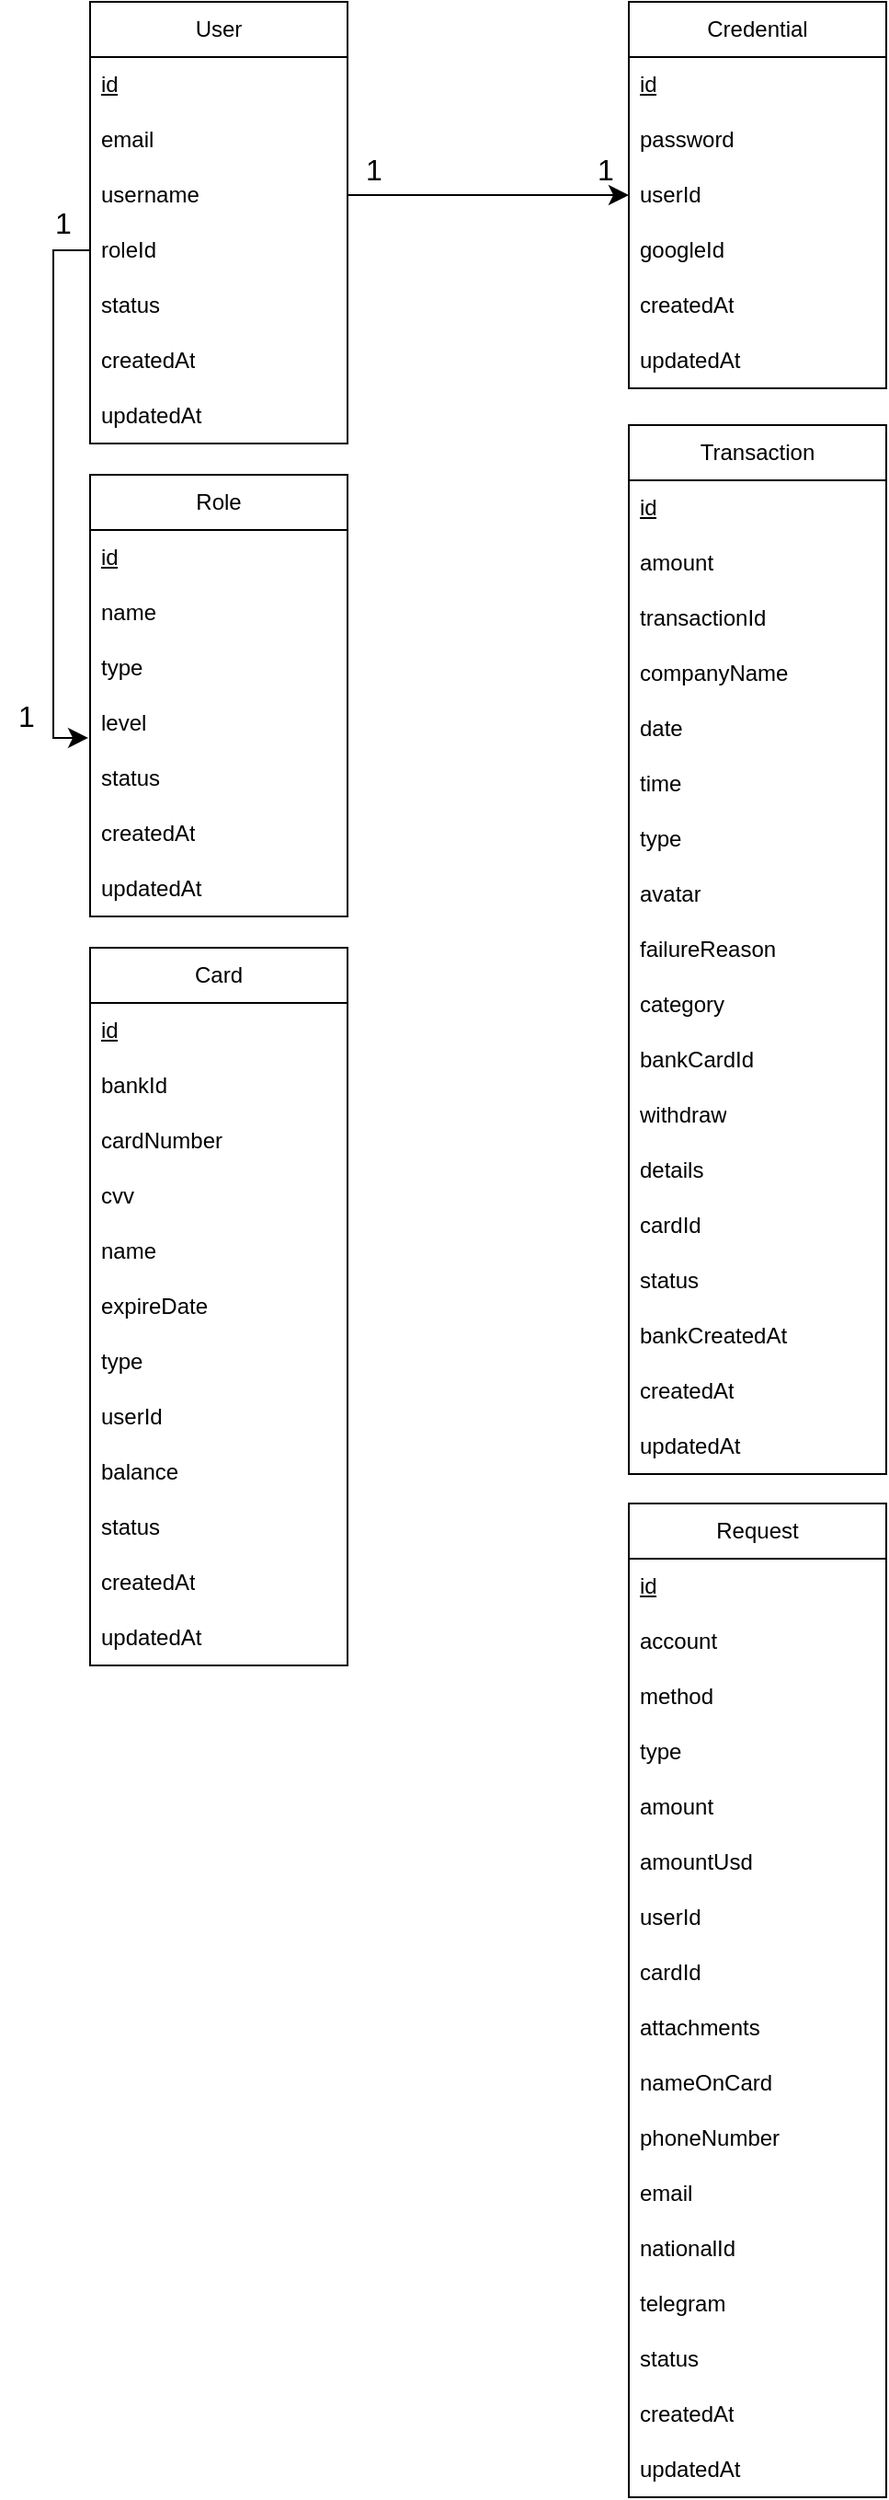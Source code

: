<mxfile version="25.0.1">
  <diagram name="Page-1" id="DDMu5dwLkZlkA1VfnlSp">
    <mxGraphModel dx="1282" dy="524" grid="0" gridSize="10" guides="1" tooltips="1" connect="1" arrows="1" fold="1" page="0" pageScale="1" pageWidth="850" pageHeight="1100" math="0" shadow="0">
      <root>
        <mxCell id="0" />
        <mxCell id="1" parent="0" />
        <mxCell id="Aj4imTkLLQi4B01C2DZF-1" value="User" style="swimlane;fontStyle=0;childLayout=stackLayout;horizontal=1;startSize=30;horizontalStack=0;resizeParent=1;resizeParentMax=0;resizeLast=0;collapsible=1;marginBottom=0;whiteSpace=wrap;html=1;" vertex="1" parent="1">
          <mxGeometry x="-257" y="9" width="140" height="240" as="geometry" />
        </mxCell>
        <mxCell id="Aj4imTkLLQi4B01C2DZF-2" value="&lt;u&gt;id&lt;/u&gt;" style="text;strokeColor=none;fillColor=none;align=left;verticalAlign=middle;spacingLeft=4;spacingRight=4;overflow=hidden;points=[[0,0.5],[1,0.5]];portConstraint=eastwest;rotatable=0;whiteSpace=wrap;html=1;" vertex="1" parent="Aj4imTkLLQi4B01C2DZF-1">
          <mxGeometry y="30" width="140" height="30" as="geometry" />
        </mxCell>
        <mxCell id="Aj4imTkLLQi4B01C2DZF-3" value="email" style="text;strokeColor=none;fillColor=none;align=left;verticalAlign=middle;spacingLeft=4;spacingRight=4;overflow=hidden;points=[[0,0.5],[1,0.5]];portConstraint=eastwest;rotatable=0;whiteSpace=wrap;html=1;" vertex="1" parent="Aj4imTkLLQi4B01C2DZF-1">
          <mxGeometry y="60" width="140" height="30" as="geometry" />
        </mxCell>
        <mxCell id="Aj4imTkLLQi4B01C2DZF-4" value="username" style="text;strokeColor=none;fillColor=none;align=left;verticalAlign=middle;spacingLeft=4;spacingRight=4;overflow=hidden;points=[[0,0.5],[1,0.5]];portConstraint=eastwest;rotatable=0;whiteSpace=wrap;html=1;" vertex="1" parent="Aj4imTkLLQi4B01C2DZF-1">
          <mxGeometry y="90" width="140" height="30" as="geometry" />
        </mxCell>
        <mxCell id="Aj4imTkLLQi4B01C2DZF-5" value="roleId" style="text;strokeColor=none;fillColor=none;align=left;verticalAlign=middle;spacingLeft=4;spacingRight=4;overflow=hidden;points=[[0,0.5],[1,0.5]];portConstraint=eastwest;rotatable=0;whiteSpace=wrap;html=1;" vertex="1" parent="Aj4imTkLLQi4B01C2DZF-1">
          <mxGeometry y="120" width="140" height="30" as="geometry" />
        </mxCell>
        <mxCell id="Aj4imTkLLQi4B01C2DZF-6" value="status" style="text;strokeColor=none;fillColor=none;align=left;verticalAlign=middle;spacingLeft=4;spacingRight=4;overflow=hidden;points=[[0,0.5],[1,0.5]];portConstraint=eastwest;rotatable=0;whiteSpace=wrap;html=1;" vertex="1" parent="Aj4imTkLLQi4B01C2DZF-1">
          <mxGeometry y="150" width="140" height="30" as="geometry" />
        </mxCell>
        <mxCell id="Aj4imTkLLQi4B01C2DZF-7" value="createdAt" style="text;strokeColor=none;fillColor=none;align=left;verticalAlign=middle;spacingLeft=4;spacingRight=4;overflow=hidden;points=[[0,0.5],[1,0.5]];portConstraint=eastwest;rotatable=0;whiteSpace=wrap;html=1;" vertex="1" parent="Aj4imTkLLQi4B01C2DZF-1">
          <mxGeometry y="180" width="140" height="30" as="geometry" />
        </mxCell>
        <mxCell id="Aj4imTkLLQi4B01C2DZF-8" value="updatedAt" style="text;strokeColor=none;fillColor=none;align=left;verticalAlign=middle;spacingLeft=4;spacingRight=4;overflow=hidden;points=[[0,0.5],[1,0.5]];portConstraint=eastwest;rotatable=0;whiteSpace=wrap;html=1;" vertex="1" parent="Aj4imTkLLQi4B01C2DZF-1">
          <mxGeometry y="210" width="140" height="30" as="geometry" />
        </mxCell>
        <mxCell id="Aj4imTkLLQi4B01C2DZF-9" value="Credential" style="swimlane;fontStyle=0;childLayout=stackLayout;horizontal=1;startSize=30;horizontalStack=0;resizeParent=1;resizeParentMax=0;resizeLast=0;collapsible=1;marginBottom=0;whiteSpace=wrap;html=1;" vertex="1" parent="1">
          <mxGeometry x="36" y="9" width="140" height="210" as="geometry" />
        </mxCell>
        <mxCell id="Aj4imTkLLQi4B01C2DZF-10" value="&lt;u&gt;id&lt;/u&gt;" style="text;strokeColor=none;fillColor=none;align=left;verticalAlign=middle;spacingLeft=4;spacingRight=4;overflow=hidden;points=[[0,0.5],[1,0.5]];portConstraint=eastwest;rotatable=0;whiteSpace=wrap;html=1;" vertex="1" parent="Aj4imTkLLQi4B01C2DZF-9">
          <mxGeometry y="30" width="140" height="30" as="geometry" />
        </mxCell>
        <mxCell id="Aj4imTkLLQi4B01C2DZF-11" value="password" style="text;strokeColor=none;fillColor=none;align=left;verticalAlign=middle;spacingLeft=4;spacingRight=4;overflow=hidden;points=[[0,0.5],[1,0.5]];portConstraint=eastwest;rotatable=0;whiteSpace=wrap;html=1;" vertex="1" parent="Aj4imTkLLQi4B01C2DZF-9">
          <mxGeometry y="60" width="140" height="30" as="geometry" />
        </mxCell>
        <mxCell id="Aj4imTkLLQi4B01C2DZF-12" value="userId" style="text;strokeColor=none;fillColor=none;align=left;verticalAlign=middle;spacingLeft=4;spacingRight=4;overflow=hidden;points=[[0,0.5],[1,0.5]];portConstraint=eastwest;rotatable=0;whiteSpace=wrap;html=1;" vertex="1" parent="Aj4imTkLLQi4B01C2DZF-9">
          <mxGeometry y="90" width="140" height="30" as="geometry" />
        </mxCell>
        <mxCell id="Aj4imTkLLQi4B01C2DZF-14" value="googleId" style="text;strokeColor=none;fillColor=none;align=left;verticalAlign=middle;spacingLeft=4;spacingRight=4;overflow=hidden;points=[[0,0.5],[1,0.5]];portConstraint=eastwest;rotatable=0;whiteSpace=wrap;html=1;" vertex="1" parent="Aj4imTkLLQi4B01C2DZF-9">
          <mxGeometry y="120" width="140" height="30" as="geometry" />
        </mxCell>
        <mxCell id="Aj4imTkLLQi4B01C2DZF-15" value="createdAt" style="text;strokeColor=none;fillColor=none;align=left;verticalAlign=middle;spacingLeft=4;spacingRight=4;overflow=hidden;points=[[0,0.5],[1,0.5]];portConstraint=eastwest;rotatable=0;whiteSpace=wrap;html=1;" vertex="1" parent="Aj4imTkLLQi4B01C2DZF-9">
          <mxGeometry y="150" width="140" height="30" as="geometry" />
        </mxCell>
        <mxCell id="Aj4imTkLLQi4B01C2DZF-16" value="updatedAt" style="text;strokeColor=none;fillColor=none;align=left;verticalAlign=middle;spacingLeft=4;spacingRight=4;overflow=hidden;points=[[0,0.5],[1,0.5]];portConstraint=eastwest;rotatable=0;whiteSpace=wrap;html=1;" vertex="1" parent="Aj4imTkLLQi4B01C2DZF-9">
          <mxGeometry y="180" width="140" height="30" as="geometry" />
        </mxCell>
        <mxCell id="Aj4imTkLLQi4B01C2DZF-17" style="edgeStyle=none;curved=1;rounded=0;orthogonalLoop=1;jettySize=auto;html=1;exitX=1;exitY=0.5;exitDx=0;exitDy=0;entryX=0;entryY=0.5;entryDx=0;entryDy=0;fontSize=12;startSize=8;endSize=8;" edge="1" parent="1" source="Aj4imTkLLQi4B01C2DZF-4" target="Aj4imTkLLQi4B01C2DZF-12">
          <mxGeometry relative="1" as="geometry" />
        </mxCell>
        <mxCell id="Aj4imTkLLQi4B01C2DZF-18" value="1" style="text;html=1;align=center;verticalAlign=middle;resizable=0;points=[];autosize=1;strokeColor=none;fillColor=none;fontSize=16;" vertex="1" parent="1">
          <mxGeometry x="-117" y="84" width="27" height="31" as="geometry" />
        </mxCell>
        <mxCell id="Aj4imTkLLQi4B01C2DZF-19" value="1" style="text;html=1;align=center;verticalAlign=middle;resizable=0;points=[];autosize=1;strokeColor=none;fillColor=none;fontSize=16;" vertex="1" parent="1">
          <mxGeometry x="9" y="84" width="27" height="31" as="geometry" />
        </mxCell>
        <mxCell id="Aj4imTkLLQi4B01C2DZF-20" value="Card" style="swimlane;fontStyle=0;childLayout=stackLayout;horizontal=1;startSize=30;horizontalStack=0;resizeParent=1;resizeParentMax=0;resizeLast=0;collapsible=1;marginBottom=0;whiteSpace=wrap;html=1;" vertex="1" parent="1">
          <mxGeometry x="-257" y="523" width="140" height="390" as="geometry" />
        </mxCell>
        <mxCell id="Aj4imTkLLQi4B01C2DZF-21" value="&lt;u&gt;id&lt;/u&gt;" style="text;strokeColor=none;fillColor=none;align=left;verticalAlign=middle;spacingLeft=4;spacingRight=4;overflow=hidden;points=[[0,0.5],[1,0.5]];portConstraint=eastwest;rotatable=0;whiteSpace=wrap;html=1;" vertex="1" parent="Aj4imTkLLQi4B01C2DZF-20">
          <mxGeometry y="30" width="140" height="30" as="geometry" />
        </mxCell>
        <mxCell id="Aj4imTkLLQi4B01C2DZF-22" value="bankId" style="text;strokeColor=none;fillColor=none;align=left;verticalAlign=middle;spacingLeft=4;spacingRight=4;overflow=hidden;points=[[0,0.5],[1,0.5]];portConstraint=eastwest;rotatable=0;whiteSpace=wrap;html=1;" vertex="1" parent="Aj4imTkLLQi4B01C2DZF-20">
          <mxGeometry y="60" width="140" height="30" as="geometry" />
        </mxCell>
        <mxCell id="Aj4imTkLLQi4B01C2DZF-23" value="cardNumber" style="text;strokeColor=none;fillColor=none;align=left;verticalAlign=middle;spacingLeft=4;spacingRight=4;overflow=hidden;points=[[0,0.5],[1,0.5]];portConstraint=eastwest;rotatable=0;whiteSpace=wrap;html=1;" vertex="1" parent="Aj4imTkLLQi4B01C2DZF-20">
          <mxGeometry y="90" width="140" height="30" as="geometry" />
        </mxCell>
        <mxCell id="Aj4imTkLLQi4B01C2DZF-24" value="cvv" style="text;strokeColor=none;fillColor=none;align=left;verticalAlign=middle;spacingLeft=4;spacingRight=4;overflow=hidden;points=[[0,0.5],[1,0.5]];portConstraint=eastwest;rotatable=0;whiteSpace=wrap;html=1;" vertex="1" parent="Aj4imTkLLQi4B01C2DZF-20">
          <mxGeometry y="120" width="140" height="30" as="geometry" />
        </mxCell>
        <mxCell id="Aj4imTkLLQi4B01C2DZF-25" value="name" style="text;strokeColor=none;fillColor=none;align=left;verticalAlign=middle;spacingLeft=4;spacingRight=4;overflow=hidden;points=[[0,0.5],[1,0.5]];portConstraint=eastwest;rotatable=0;whiteSpace=wrap;html=1;" vertex="1" parent="Aj4imTkLLQi4B01C2DZF-20">
          <mxGeometry y="150" width="140" height="30" as="geometry" />
        </mxCell>
        <mxCell id="Aj4imTkLLQi4B01C2DZF-26" value="expireDate" style="text;strokeColor=none;fillColor=none;align=left;verticalAlign=middle;spacingLeft=4;spacingRight=4;overflow=hidden;points=[[0,0.5],[1,0.5]];portConstraint=eastwest;rotatable=0;whiteSpace=wrap;html=1;" vertex="1" parent="Aj4imTkLLQi4B01C2DZF-20">
          <mxGeometry y="180" width="140" height="30" as="geometry" />
        </mxCell>
        <mxCell id="Aj4imTkLLQi4B01C2DZF-27" value="type" style="text;strokeColor=none;fillColor=none;align=left;verticalAlign=middle;spacingLeft=4;spacingRight=4;overflow=hidden;points=[[0,0.5],[1,0.5]];portConstraint=eastwest;rotatable=0;whiteSpace=wrap;html=1;" vertex="1" parent="Aj4imTkLLQi4B01C2DZF-20">
          <mxGeometry y="210" width="140" height="30" as="geometry" />
        </mxCell>
        <mxCell id="Aj4imTkLLQi4B01C2DZF-28" value="userId" style="text;strokeColor=none;fillColor=none;align=left;verticalAlign=middle;spacingLeft=4;spacingRight=4;overflow=hidden;points=[[0,0.5],[1,0.5]];portConstraint=eastwest;rotatable=0;whiteSpace=wrap;html=1;" vertex="1" parent="Aj4imTkLLQi4B01C2DZF-20">
          <mxGeometry y="240" width="140" height="30" as="geometry" />
        </mxCell>
        <mxCell id="Aj4imTkLLQi4B01C2DZF-29" value="balance" style="text;strokeColor=none;fillColor=none;align=left;verticalAlign=middle;spacingLeft=4;spacingRight=4;overflow=hidden;points=[[0,0.5],[1,0.5]];portConstraint=eastwest;rotatable=0;whiteSpace=wrap;html=1;" vertex="1" parent="Aj4imTkLLQi4B01C2DZF-20">
          <mxGeometry y="270" width="140" height="30" as="geometry" />
        </mxCell>
        <mxCell id="Aj4imTkLLQi4B01C2DZF-30" value="status" style="text;strokeColor=none;fillColor=none;align=left;verticalAlign=middle;spacingLeft=4;spacingRight=4;overflow=hidden;points=[[0,0.5],[1,0.5]];portConstraint=eastwest;rotatable=0;whiteSpace=wrap;html=1;" vertex="1" parent="Aj4imTkLLQi4B01C2DZF-20">
          <mxGeometry y="300" width="140" height="30" as="geometry" />
        </mxCell>
        <mxCell id="Aj4imTkLLQi4B01C2DZF-31" value="createdAt" style="text;strokeColor=none;fillColor=none;align=left;verticalAlign=middle;spacingLeft=4;spacingRight=4;overflow=hidden;points=[[0,0.5],[1,0.5]];portConstraint=eastwest;rotatable=0;whiteSpace=wrap;html=1;" vertex="1" parent="Aj4imTkLLQi4B01C2DZF-20">
          <mxGeometry y="330" width="140" height="30" as="geometry" />
        </mxCell>
        <mxCell id="Aj4imTkLLQi4B01C2DZF-32" value="updatedAt" style="text;strokeColor=none;fillColor=none;align=left;verticalAlign=middle;spacingLeft=4;spacingRight=4;overflow=hidden;points=[[0,0.5],[1,0.5]];portConstraint=eastwest;rotatable=0;whiteSpace=wrap;html=1;" vertex="1" parent="Aj4imTkLLQi4B01C2DZF-20">
          <mxGeometry y="360" width="140" height="30" as="geometry" />
        </mxCell>
        <mxCell id="Aj4imTkLLQi4B01C2DZF-33" value="Transaction" style="swimlane;fontStyle=0;childLayout=stackLayout;horizontal=1;startSize=30;horizontalStack=0;resizeParent=1;resizeParentMax=0;resizeLast=0;collapsible=1;marginBottom=0;whiteSpace=wrap;html=1;" vertex="1" parent="1">
          <mxGeometry x="36" y="239" width="140" height="570" as="geometry" />
        </mxCell>
        <mxCell id="Aj4imTkLLQi4B01C2DZF-34" value="&lt;u&gt;id&lt;/u&gt;" style="text;strokeColor=none;fillColor=none;align=left;verticalAlign=middle;spacingLeft=4;spacingRight=4;overflow=hidden;points=[[0,0.5],[1,0.5]];portConstraint=eastwest;rotatable=0;whiteSpace=wrap;html=1;" vertex="1" parent="Aj4imTkLLQi4B01C2DZF-33">
          <mxGeometry y="30" width="140" height="30" as="geometry" />
        </mxCell>
        <mxCell id="Aj4imTkLLQi4B01C2DZF-35" value="amount" style="text;strokeColor=none;fillColor=none;align=left;verticalAlign=middle;spacingLeft=4;spacingRight=4;overflow=hidden;points=[[0,0.5],[1,0.5]];portConstraint=eastwest;rotatable=0;whiteSpace=wrap;html=1;" vertex="1" parent="Aj4imTkLLQi4B01C2DZF-33">
          <mxGeometry y="60" width="140" height="30" as="geometry" />
        </mxCell>
        <mxCell id="Aj4imTkLLQi4B01C2DZF-36" value="transactionId" style="text;strokeColor=none;fillColor=none;align=left;verticalAlign=middle;spacingLeft=4;spacingRight=4;overflow=hidden;points=[[0,0.5],[1,0.5]];portConstraint=eastwest;rotatable=0;whiteSpace=wrap;html=1;" vertex="1" parent="Aj4imTkLLQi4B01C2DZF-33">
          <mxGeometry y="90" width="140" height="30" as="geometry" />
        </mxCell>
        <mxCell id="Aj4imTkLLQi4B01C2DZF-37" value="companyName" style="text;strokeColor=none;fillColor=none;align=left;verticalAlign=middle;spacingLeft=4;spacingRight=4;overflow=hidden;points=[[0,0.5],[1,0.5]];portConstraint=eastwest;rotatable=0;whiteSpace=wrap;html=1;" vertex="1" parent="Aj4imTkLLQi4B01C2DZF-33">
          <mxGeometry y="120" width="140" height="30" as="geometry" />
        </mxCell>
        <mxCell id="Aj4imTkLLQi4B01C2DZF-38" value="date" style="text;strokeColor=none;fillColor=none;align=left;verticalAlign=middle;spacingLeft=4;spacingRight=4;overflow=hidden;points=[[0,0.5],[1,0.5]];portConstraint=eastwest;rotatable=0;whiteSpace=wrap;html=1;" vertex="1" parent="Aj4imTkLLQi4B01C2DZF-33">
          <mxGeometry y="150" width="140" height="30" as="geometry" />
        </mxCell>
        <mxCell id="Aj4imTkLLQi4B01C2DZF-39" value="time" style="text;strokeColor=none;fillColor=none;align=left;verticalAlign=middle;spacingLeft=4;spacingRight=4;overflow=hidden;points=[[0,0.5],[1,0.5]];portConstraint=eastwest;rotatable=0;whiteSpace=wrap;html=1;" vertex="1" parent="Aj4imTkLLQi4B01C2DZF-33">
          <mxGeometry y="180" width="140" height="30" as="geometry" />
        </mxCell>
        <mxCell id="Aj4imTkLLQi4B01C2DZF-40" value="type" style="text;strokeColor=none;fillColor=none;align=left;verticalAlign=middle;spacingLeft=4;spacingRight=4;overflow=hidden;points=[[0,0.5],[1,0.5]];portConstraint=eastwest;rotatable=0;whiteSpace=wrap;html=1;" vertex="1" parent="Aj4imTkLLQi4B01C2DZF-33">
          <mxGeometry y="210" width="140" height="30" as="geometry" />
        </mxCell>
        <mxCell id="Aj4imTkLLQi4B01C2DZF-41" value="avatar" style="text;strokeColor=none;fillColor=none;align=left;verticalAlign=middle;spacingLeft=4;spacingRight=4;overflow=hidden;points=[[0,0.5],[1,0.5]];portConstraint=eastwest;rotatable=0;whiteSpace=wrap;html=1;" vertex="1" parent="Aj4imTkLLQi4B01C2DZF-33">
          <mxGeometry y="240" width="140" height="30" as="geometry" />
        </mxCell>
        <mxCell id="Aj4imTkLLQi4B01C2DZF-42" value="failureReason" style="text;strokeColor=none;fillColor=none;align=left;verticalAlign=middle;spacingLeft=4;spacingRight=4;overflow=hidden;points=[[0,0.5],[1,0.5]];portConstraint=eastwest;rotatable=0;whiteSpace=wrap;html=1;" vertex="1" parent="Aj4imTkLLQi4B01C2DZF-33">
          <mxGeometry y="270" width="140" height="30" as="geometry" />
        </mxCell>
        <mxCell id="Aj4imTkLLQi4B01C2DZF-43" value="category" style="text;strokeColor=none;fillColor=none;align=left;verticalAlign=middle;spacingLeft=4;spacingRight=4;overflow=hidden;points=[[0,0.5],[1,0.5]];portConstraint=eastwest;rotatable=0;whiteSpace=wrap;html=1;" vertex="1" parent="Aj4imTkLLQi4B01C2DZF-33">
          <mxGeometry y="300" width="140" height="30" as="geometry" />
        </mxCell>
        <mxCell id="Aj4imTkLLQi4B01C2DZF-44" value="bankCardId" style="text;strokeColor=none;fillColor=none;align=left;verticalAlign=middle;spacingLeft=4;spacingRight=4;overflow=hidden;points=[[0,0.5],[1,0.5]];portConstraint=eastwest;rotatable=0;whiteSpace=wrap;html=1;" vertex="1" parent="Aj4imTkLLQi4B01C2DZF-33">
          <mxGeometry y="330" width="140" height="30" as="geometry" />
        </mxCell>
        <mxCell id="Aj4imTkLLQi4B01C2DZF-45" value="withdraw" style="text;strokeColor=none;fillColor=none;align=left;verticalAlign=middle;spacingLeft=4;spacingRight=4;overflow=hidden;points=[[0,0.5],[1,0.5]];portConstraint=eastwest;rotatable=0;whiteSpace=wrap;html=1;" vertex="1" parent="Aj4imTkLLQi4B01C2DZF-33">
          <mxGeometry y="360" width="140" height="30" as="geometry" />
        </mxCell>
        <mxCell id="Aj4imTkLLQi4B01C2DZF-46" value="details" style="text;strokeColor=none;fillColor=none;align=left;verticalAlign=middle;spacingLeft=4;spacingRight=4;overflow=hidden;points=[[0,0.5],[1,0.5]];portConstraint=eastwest;rotatable=0;whiteSpace=wrap;html=1;" vertex="1" parent="Aj4imTkLLQi4B01C2DZF-33">
          <mxGeometry y="390" width="140" height="30" as="geometry" />
        </mxCell>
        <mxCell id="Aj4imTkLLQi4B01C2DZF-47" value="cardId" style="text;strokeColor=none;fillColor=none;align=left;verticalAlign=middle;spacingLeft=4;spacingRight=4;overflow=hidden;points=[[0,0.5],[1,0.5]];portConstraint=eastwest;rotatable=0;whiteSpace=wrap;html=1;" vertex="1" parent="Aj4imTkLLQi4B01C2DZF-33">
          <mxGeometry y="420" width="140" height="30" as="geometry" />
        </mxCell>
        <mxCell id="Aj4imTkLLQi4B01C2DZF-48" value="status" style="text;strokeColor=none;fillColor=none;align=left;verticalAlign=middle;spacingLeft=4;spacingRight=4;overflow=hidden;points=[[0,0.5],[1,0.5]];portConstraint=eastwest;rotatable=0;whiteSpace=wrap;html=1;" vertex="1" parent="Aj4imTkLLQi4B01C2DZF-33">
          <mxGeometry y="450" width="140" height="30" as="geometry" />
        </mxCell>
        <mxCell id="Aj4imTkLLQi4B01C2DZF-49" value="bankCreatedAt" style="text;strokeColor=none;fillColor=none;align=left;verticalAlign=middle;spacingLeft=4;spacingRight=4;overflow=hidden;points=[[0,0.5],[1,0.5]];portConstraint=eastwest;rotatable=0;whiteSpace=wrap;html=1;" vertex="1" parent="Aj4imTkLLQi4B01C2DZF-33">
          <mxGeometry y="480" width="140" height="30" as="geometry" />
        </mxCell>
        <mxCell id="Aj4imTkLLQi4B01C2DZF-50" value="createdAt" style="text;strokeColor=none;fillColor=none;align=left;verticalAlign=middle;spacingLeft=4;spacingRight=4;overflow=hidden;points=[[0,0.5],[1,0.5]];portConstraint=eastwest;rotatable=0;whiteSpace=wrap;html=1;" vertex="1" parent="Aj4imTkLLQi4B01C2DZF-33">
          <mxGeometry y="510" width="140" height="30" as="geometry" />
        </mxCell>
        <mxCell id="Aj4imTkLLQi4B01C2DZF-51" value="updatedAt" style="text;strokeColor=none;fillColor=none;align=left;verticalAlign=middle;spacingLeft=4;spacingRight=4;overflow=hidden;points=[[0,0.5],[1,0.5]];portConstraint=eastwest;rotatable=0;whiteSpace=wrap;html=1;" vertex="1" parent="Aj4imTkLLQi4B01C2DZF-33">
          <mxGeometry y="540" width="140" height="30" as="geometry" />
        </mxCell>
        <mxCell id="Aj4imTkLLQi4B01C2DZF-52" value="Role" style="swimlane;fontStyle=0;childLayout=stackLayout;horizontal=1;startSize=30;horizontalStack=0;resizeParent=1;resizeParentMax=0;resizeLast=0;collapsible=1;marginBottom=0;whiteSpace=wrap;html=1;" vertex="1" parent="1">
          <mxGeometry x="-257" y="266" width="140" height="240" as="geometry" />
        </mxCell>
        <mxCell id="Aj4imTkLLQi4B01C2DZF-53" value="&lt;u&gt;id&lt;/u&gt;" style="text;strokeColor=none;fillColor=none;align=left;verticalAlign=middle;spacingLeft=4;spacingRight=4;overflow=hidden;points=[[0,0.5],[1,0.5]];portConstraint=eastwest;rotatable=0;whiteSpace=wrap;html=1;" vertex="1" parent="Aj4imTkLLQi4B01C2DZF-52">
          <mxGeometry y="30" width="140" height="30" as="geometry" />
        </mxCell>
        <mxCell id="Aj4imTkLLQi4B01C2DZF-54" value="name" style="text;strokeColor=none;fillColor=none;align=left;verticalAlign=middle;spacingLeft=4;spacingRight=4;overflow=hidden;points=[[0,0.5],[1,0.5]];portConstraint=eastwest;rotatable=0;whiteSpace=wrap;html=1;" vertex="1" parent="Aj4imTkLLQi4B01C2DZF-52">
          <mxGeometry y="60" width="140" height="30" as="geometry" />
        </mxCell>
        <mxCell id="Aj4imTkLLQi4B01C2DZF-55" value="type" style="text;strokeColor=none;fillColor=none;align=left;verticalAlign=middle;spacingLeft=4;spacingRight=4;overflow=hidden;points=[[0,0.5],[1,0.5]];portConstraint=eastwest;rotatable=0;whiteSpace=wrap;html=1;" vertex="1" parent="Aj4imTkLLQi4B01C2DZF-52">
          <mxGeometry y="90" width="140" height="30" as="geometry" />
        </mxCell>
        <mxCell id="Aj4imTkLLQi4B01C2DZF-59" value="level" style="text;strokeColor=none;fillColor=none;align=left;verticalAlign=middle;spacingLeft=4;spacingRight=4;overflow=hidden;points=[[0,0.5],[1,0.5]];portConstraint=eastwest;rotatable=0;whiteSpace=wrap;html=1;" vertex="1" parent="Aj4imTkLLQi4B01C2DZF-52">
          <mxGeometry y="120" width="140" height="30" as="geometry" />
        </mxCell>
        <mxCell id="Aj4imTkLLQi4B01C2DZF-60" value="status" style="text;strokeColor=none;fillColor=none;align=left;verticalAlign=middle;spacingLeft=4;spacingRight=4;overflow=hidden;points=[[0,0.5],[1,0.5]];portConstraint=eastwest;rotatable=0;whiteSpace=wrap;html=1;" vertex="1" parent="Aj4imTkLLQi4B01C2DZF-52">
          <mxGeometry y="150" width="140" height="30" as="geometry" />
        </mxCell>
        <mxCell id="Aj4imTkLLQi4B01C2DZF-61" value="createdAt" style="text;strokeColor=none;fillColor=none;align=left;verticalAlign=middle;spacingLeft=4;spacingRight=4;overflow=hidden;points=[[0,0.5],[1,0.5]];portConstraint=eastwest;rotatable=0;whiteSpace=wrap;html=1;" vertex="1" parent="Aj4imTkLLQi4B01C2DZF-52">
          <mxGeometry y="180" width="140" height="30" as="geometry" />
        </mxCell>
        <mxCell id="Aj4imTkLLQi4B01C2DZF-62" value="updatedAt" style="text;strokeColor=none;fillColor=none;align=left;verticalAlign=middle;spacingLeft=4;spacingRight=4;overflow=hidden;points=[[0,0.5],[1,0.5]];portConstraint=eastwest;rotatable=0;whiteSpace=wrap;html=1;" vertex="1" parent="Aj4imTkLLQi4B01C2DZF-52">
          <mxGeometry y="210" width="140" height="30" as="geometry" />
        </mxCell>
        <mxCell id="Aj4imTkLLQi4B01C2DZF-63" value="Request" style="swimlane;fontStyle=0;childLayout=stackLayout;horizontal=1;startSize=30;horizontalStack=0;resizeParent=1;resizeParentMax=0;resizeLast=0;collapsible=1;marginBottom=0;whiteSpace=wrap;html=1;" vertex="1" parent="1">
          <mxGeometry x="36" y="825" width="140" height="540" as="geometry" />
        </mxCell>
        <mxCell id="Aj4imTkLLQi4B01C2DZF-64" value="&lt;u&gt;id&lt;/u&gt;" style="text;strokeColor=none;fillColor=none;align=left;verticalAlign=middle;spacingLeft=4;spacingRight=4;overflow=hidden;points=[[0,0.5],[1,0.5]];portConstraint=eastwest;rotatable=0;whiteSpace=wrap;html=1;" vertex="1" parent="Aj4imTkLLQi4B01C2DZF-63">
          <mxGeometry y="30" width="140" height="30" as="geometry" />
        </mxCell>
        <mxCell id="Aj4imTkLLQi4B01C2DZF-65" value="account" style="text;strokeColor=none;fillColor=none;align=left;verticalAlign=middle;spacingLeft=4;spacingRight=4;overflow=hidden;points=[[0,0.5],[1,0.5]];portConstraint=eastwest;rotatable=0;whiteSpace=wrap;html=1;" vertex="1" parent="Aj4imTkLLQi4B01C2DZF-63">
          <mxGeometry y="60" width="140" height="30" as="geometry" />
        </mxCell>
        <mxCell id="Aj4imTkLLQi4B01C2DZF-66" value="method" style="text;strokeColor=none;fillColor=none;align=left;verticalAlign=middle;spacingLeft=4;spacingRight=4;overflow=hidden;points=[[0,0.5],[1,0.5]];portConstraint=eastwest;rotatable=0;whiteSpace=wrap;html=1;" vertex="1" parent="Aj4imTkLLQi4B01C2DZF-63">
          <mxGeometry y="90" width="140" height="30" as="geometry" />
        </mxCell>
        <mxCell id="Aj4imTkLLQi4B01C2DZF-67" value="type" style="text;strokeColor=none;fillColor=none;align=left;verticalAlign=middle;spacingLeft=4;spacingRight=4;overflow=hidden;points=[[0,0.5],[1,0.5]];portConstraint=eastwest;rotatable=0;whiteSpace=wrap;html=1;" vertex="1" parent="Aj4imTkLLQi4B01C2DZF-63">
          <mxGeometry y="120" width="140" height="30" as="geometry" />
        </mxCell>
        <mxCell id="Aj4imTkLLQi4B01C2DZF-68" value="amount" style="text;strokeColor=none;fillColor=none;align=left;verticalAlign=middle;spacingLeft=4;spacingRight=4;overflow=hidden;points=[[0,0.5],[1,0.5]];portConstraint=eastwest;rotatable=0;whiteSpace=wrap;html=1;" vertex="1" parent="Aj4imTkLLQi4B01C2DZF-63">
          <mxGeometry y="150" width="140" height="30" as="geometry" />
        </mxCell>
        <mxCell id="Aj4imTkLLQi4B01C2DZF-69" value="amountUsd" style="text;strokeColor=none;fillColor=none;align=left;verticalAlign=middle;spacingLeft=4;spacingRight=4;overflow=hidden;points=[[0,0.5],[1,0.5]];portConstraint=eastwest;rotatable=0;whiteSpace=wrap;html=1;" vertex="1" parent="Aj4imTkLLQi4B01C2DZF-63">
          <mxGeometry y="180" width="140" height="30" as="geometry" />
        </mxCell>
        <mxCell id="Aj4imTkLLQi4B01C2DZF-70" value="userId" style="text;strokeColor=none;fillColor=none;align=left;verticalAlign=middle;spacingLeft=4;spacingRight=4;overflow=hidden;points=[[0,0.5],[1,0.5]];portConstraint=eastwest;rotatable=0;whiteSpace=wrap;html=1;" vertex="1" parent="Aj4imTkLLQi4B01C2DZF-63">
          <mxGeometry y="210" width="140" height="30" as="geometry" />
        </mxCell>
        <mxCell id="Aj4imTkLLQi4B01C2DZF-71" value="cardId" style="text;strokeColor=none;fillColor=none;align=left;verticalAlign=middle;spacingLeft=4;spacingRight=4;overflow=hidden;points=[[0,0.5],[1,0.5]];portConstraint=eastwest;rotatable=0;whiteSpace=wrap;html=1;" vertex="1" parent="Aj4imTkLLQi4B01C2DZF-63">
          <mxGeometry y="240" width="140" height="30" as="geometry" />
        </mxCell>
        <mxCell id="Aj4imTkLLQi4B01C2DZF-72" value="attachments" style="text;strokeColor=none;fillColor=none;align=left;verticalAlign=middle;spacingLeft=4;spacingRight=4;overflow=hidden;points=[[0,0.5],[1,0.5]];portConstraint=eastwest;rotatable=0;whiteSpace=wrap;html=1;" vertex="1" parent="Aj4imTkLLQi4B01C2DZF-63">
          <mxGeometry y="270" width="140" height="30" as="geometry" />
        </mxCell>
        <mxCell id="Aj4imTkLLQi4B01C2DZF-73" value="nameOnCard" style="text;strokeColor=none;fillColor=none;align=left;verticalAlign=middle;spacingLeft=4;spacingRight=4;overflow=hidden;points=[[0,0.5],[1,0.5]];portConstraint=eastwest;rotatable=0;whiteSpace=wrap;html=1;" vertex="1" parent="Aj4imTkLLQi4B01C2DZF-63">
          <mxGeometry y="300" width="140" height="30" as="geometry" />
        </mxCell>
        <mxCell id="Aj4imTkLLQi4B01C2DZF-74" value="phoneNumber" style="text;strokeColor=none;fillColor=none;align=left;verticalAlign=middle;spacingLeft=4;spacingRight=4;overflow=hidden;points=[[0,0.5],[1,0.5]];portConstraint=eastwest;rotatable=0;whiteSpace=wrap;html=1;" vertex="1" parent="Aj4imTkLLQi4B01C2DZF-63">
          <mxGeometry y="330" width="140" height="30" as="geometry" />
        </mxCell>
        <mxCell id="Aj4imTkLLQi4B01C2DZF-75" value="email" style="text;strokeColor=none;fillColor=none;align=left;verticalAlign=middle;spacingLeft=4;spacingRight=4;overflow=hidden;points=[[0,0.5],[1,0.5]];portConstraint=eastwest;rotatable=0;whiteSpace=wrap;html=1;" vertex="1" parent="Aj4imTkLLQi4B01C2DZF-63">
          <mxGeometry y="360" width="140" height="30" as="geometry" />
        </mxCell>
        <mxCell id="Aj4imTkLLQi4B01C2DZF-76" value="nationalId" style="text;strokeColor=none;fillColor=none;align=left;verticalAlign=middle;spacingLeft=4;spacingRight=4;overflow=hidden;points=[[0,0.5],[1,0.5]];portConstraint=eastwest;rotatable=0;whiteSpace=wrap;html=1;" vertex="1" parent="Aj4imTkLLQi4B01C2DZF-63">
          <mxGeometry y="390" width="140" height="30" as="geometry" />
        </mxCell>
        <mxCell id="Aj4imTkLLQi4B01C2DZF-77" value="telegram" style="text;strokeColor=none;fillColor=none;align=left;verticalAlign=middle;spacingLeft=4;spacingRight=4;overflow=hidden;points=[[0,0.5],[1,0.5]];portConstraint=eastwest;rotatable=0;whiteSpace=wrap;html=1;" vertex="1" parent="Aj4imTkLLQi4B01C2DZF-63">
          <mxGeometry y="420" width="140" height="30" as="geometry" />
        </mxCell>
        <mxCell id="Aj4imTkLLQi4B01C2DZF-78" value="status" style="text;strokeColor=none;fillColor=none;align=left;verticalAlign=middle;spacingLeft=4;spacingRight=4;overflow=hidden;points=[[0,0.5],[1,0.5]];portConstraint=eastwest;rotatable=0;whiteSpace=wrap;html=1;" vertex="1" parent="Aj4imTkLLQi4B01C2DZF-63">
          <mxGeometry y="450" width="140" height="30" as="geometry" />
        </mxCell>
        <mxCell id="Aj4imTkLLQi4B01C2DZF-79" value="createdAt&lt;span style=&quot;color: rgba(0, 0, 0, 0); font-family: monospace; font-size: 0px; text-wrap-mode: nowrap;&quot;&gt;%3CmxGraphModel%3E%3Croot%3E%3CmxCell%20id%3D%220%22%2F%3E%3CmxCell%20id%3D%221%22%20parent%3D%220%22%2F%3E%3CmxCell%20id%3D%222%22%20value%3D%22Role%22%20style%3D%22swimlane%3BfontStyle%3D0%3BchildLayout%3DstackLayout%3Bhorizontal%3D1%3BstartSize%3D30%3BhorizontalStack%3D0%3BresizeParent%3D1%3BresizeParentMax%3D0%3BresizeLast%3D0%3Bcollapsible%3D1%3BmarginBottom%3D0%3BwhiteSpace%3Dwrap%3Bhtml%3D1%3B%22%20vertex%3D%221%22%20parent%3D%221%22%3E%3CmxGeometry%20x%3D%22-257%22%20y%3D%22266%22%20width%3D%22140%22%20height%3D%22240%22%20as%3D%22geometry%22%2F%3E%3C%2FmxCell%3E%3CmxCell%20id%3D%223%22%20value%3D%22%26lt%3Bu%26gt%3Bid%26lt%3B%2Fu%26gt%3B%22%20style%3D%22text%3BstrokeColor%3Dnone%3BfillColor%3Dnone%3Balign%3Dleft%3BverticalAlign%3Dmiddle%3BspacingLeft%3D4%3BspacingRight%3D4%3Boverflow%3Dhidden%3Bpoints%3D%5B%5B0%2C0.5%5D%2C%5B1%2C0.5%5D%5D%3BportConstraint%3Deastwest%3Brotatable%3D0%3BwhiteSpace%3Dwrap%3Bhtml%3D1%3B%22%20vertex%3D%221%22%20parent%3D%222%22%3E%3CmxGeometry%20y%3D%2230%22%20width%3D%22140%22%20height%3D%2230%22%20as%3D%22geometry%22%2F%3E%3C%2FmxCell%3E%3CmxCell%20id%3D%224%22%20value%3D%22name%22%20style%3D%22text%3BstrokeColor%3Dnone%3BfillColor%3Dnone%3Balign%3Dleft%3BverticalAlign%3Dmiddle%3BspacingLeft%3D4%3BspacingRight%3D4%3Boverflow%3Dhidden%3Bpoints%3D%5B%5B0%2C0.5%5D%2C%5B1%2C0.5%5D%5D%3BportConstraint%3Deastwest%3Brotatable%3D0%3BwhiteSpace%3Dwrap%3Bhtml%3D1%3B%22%20vertex%3D%221%22%20parent%3D%222%22%3E%3CmxGeometry%20y%3D%2260%22%20width%3D%22140%22%20height%3D%2230%22%20as%3D%22geometry%22%2F%3E%3C%2FmxCell%3E%3CmxCell%20id%3D%225%22%20value%3D%22type%22%20style%3D%22text%3BstrokeColor%3Dnone%3BfillColor%3Dnone%3Balign%3Dleft%3BverticalAlign%3Dmiddle%3BspacingLeft%3D4%3BspacingRight%3D4%3Boverflow%3Dhidden%3Bpoints%3D%5B%5B0%2C0.5%5D%2C%5B1%2C0.5%5D%5D%3BportConstraint%3Deastwest%3Brotatable%3D0%3BwhiteSpace%3Dwrap%3Bhtml%3D1%3B%22%20vertex%3D%221%22%20parent%3D%222%22%3E%3CmxGeometry%20y%3D%2290%22%20width%3D%22140%22%20height%3D%2230%22%20as%3D%22geometry%22%2F%3E%3C%2FmxCell%3E%3CmxCell%20id%3D%226%22%20value%3D%22level%22%20style%3D%22text%3BstrokeColor%3Dnone%3BfillColor%3Dnone%3Balign%3Dleft%3BverticalAlign%3Dmiddle%3BspacingLeft%3D4%3BspacingRight%3D4%3Boverflow%3Dhidden%3Bpoints%3D%5B%5B0%2C0.5%5D%2C%5B1%2C0.5%5D%5D%3BportConstraint%3Deastwest%3Brotatable%3D0%3BwhiteSpace%3Dwrap%3Bhtml%3D1%3B%22%20vertex%3D%221%22%20parent%3D%222%22%3E%3CmxGeometry%20y%3D%22120%22%20width%3D%22140%22%20height%3D%2230%22%20as%3D%22geometry%22%2F%3E%3C%2FmxCell%3E%3CmxCell%20id%3D%227%22%20value%3D%22status%22%20style%3D%22text%3BstrokeColor%3Dnone%3BfillColor%3Dnone%3Balign%3Dleft%3BverticalAlign%3Dmiddle%3BspacingLeft%3D4%3BspacingRight%3D4%3Boverflow%3Dhidden%3Bpoints%3D%5B%5B0%2C0.5%5D%2C%5B1%2C0.5%5D%5D%3BportConstraint%3Deastwest%3Brotatable%3D0%3BwhiteSpace%3Dwrap%3Bhtml%3D1%3B%22%20vertex%3D%221%22%20parent%3D%222%22%3E%3CmxGeometry%20y%3D%22150%22%20width%3D%22140%22%20height%3D%2230%22%20as%3D%22geometry%22%2F%3E%3C%2FmxCell%3E%3CmxCell%20id%3D%228%22%20value%3D%22createdAt%22%20style%3D%22text%3BstrokeColor%3Dnone%3BfillColor%3Dnone%3Balign%3Dleft%3BverticalAlign%3Dmiddle%3BspacingLeft%3D4%3BspacingRight%3D4%3Boverflow%3Dhidden%3Bpoints%3D%5B%5B0%2C0.5%5D%2C%5B1%2C0.5%5D%5D%3BportConstraint%3Deastwest%3Brotatable%3D0%3BwhiteSpace%3Dwrap%3Bhtml%3D1%3B%22%20vertex%3D%221%22%20parent%3D%222%22%3E%3CmxGeometry%20y%3D%22180%22%20width%3D%22140%22%20height%3D%2230%22%20as%3D%22geometry%22%2F%3E%3C%2FmxCell%3E%3CmxCell%20id%3D%229%22%20value%3D%22updatedAt%22%20style%3D%22text%3BstrokeColor%3Dnone%3BfillColor%3Dnone%3Balign%3Dleft%3BverticalAlign%3Dmiddle%3BspacingLeft%3D4%3BspacingRight%3D4%3Boverflow%3Dhidden%3Bpoints%3D%5B%5B0%2C0.5%5D%2C%5B1%2C0.5%5D%5D%3BportConstraint%3Deastwest%3Brotatable%3D0%3BwhiteSpace%3Dwrap%3Bhtml%3D1%3B%22%20vertex%3D%221%22%20parent%3D%222%22%3E%3CmxGeometry%20y%3D%22210%22%20width%3D%22140%22%20height%3D%2230%22%20as%3D%22geometry%22%2F%3E%3C%2FmxCell%3E%3C%2Froot%3E%3C%2FmxGraphModel%3E&lt;/span&gt;" style="text;strokeColor=none;fillColor=none;align=left;verticalAlign=middle;spacingLeft=4;spacingRight=4;overflow=hidden;points=[[0,0.5],[1,0.5]];portConstraint=eastwest;rotatable=0;whiteSpace=wrap;html=1;" vertex="1" parent="Aj4imTkLLQi4B01C2DZF-63">
          <mxGeometry y="480" width="140" height="30" as="geometry" />
        </mxCell>
        <mxCell id="Aj4imTkLLQi4B01C2DZF-80" value="updatedAt" style="text;strokeColor=none;fillColor=none;align=left;verticalAlign=middle;spacingLeft=4;spacingRight=4;overflow=hidden;points=[[0,0.5],[1,0.5]];portConstraint=eastwest;rotatable=0;whiteSpace=wrap;html=1;" vertex="1" parent="Aj4imTkLLQi4B01C2DZF-63">
          <mxGeometry y="510" width="140" height="30" as="geometry" />
        </mxCell>
        <mxCell id="Aj4imTkLLQi4B01C2DZF-81" style="edgeStyle=orthogonalEdgeStyle;rounded=0;orthogonalLoop=1;jettySize=auto;html=1;exitX=0;exitY=0.5;exitDx=0;exitDy=0;entryX=-0.007;entryY=0.765;entryDx=0;entryDy=0;entryPerimeter=0;fontSize=12;startSize=8;endSize=8;" edge="1" parent="1" source="Aj4imTkLLQi4B01C2DZF-5" target="Aj4imTkLLQi4B01C2DZF-59">
          <mxGeometry relative="1" as="geometry" />
        </mxCell>
        <mxCell id="Aj4imTkLLQi4B01C2DZF-82" value="1" style="text;html=1;align=center;verticalAlign=middle;resizable=0;points=[];autosize=1;strokeColor=none;fillColor=none;fontSize=16;" vertex="1" parent="1">
          <mxGeometry x="-286" y="113.5" width="27" height="31" as="geometry" />
        </mxCell>
        <mxCell id="Aj4imTkLLQi4B01C2DZF-84" value="1" style="text;html=1;align=center;verticalAlign=middle;resizable=0;points=[];autosize=1;strokeColor=none;fillColor=none;fontSize=16;" vertex="1" parent="1">
          <mxGeometry x="-306" y="381" width="27" height="31" as="geometry" />
        </mxCell>
      </root>
    </mxGraphModel>
  </diagram>
</mxfile>

